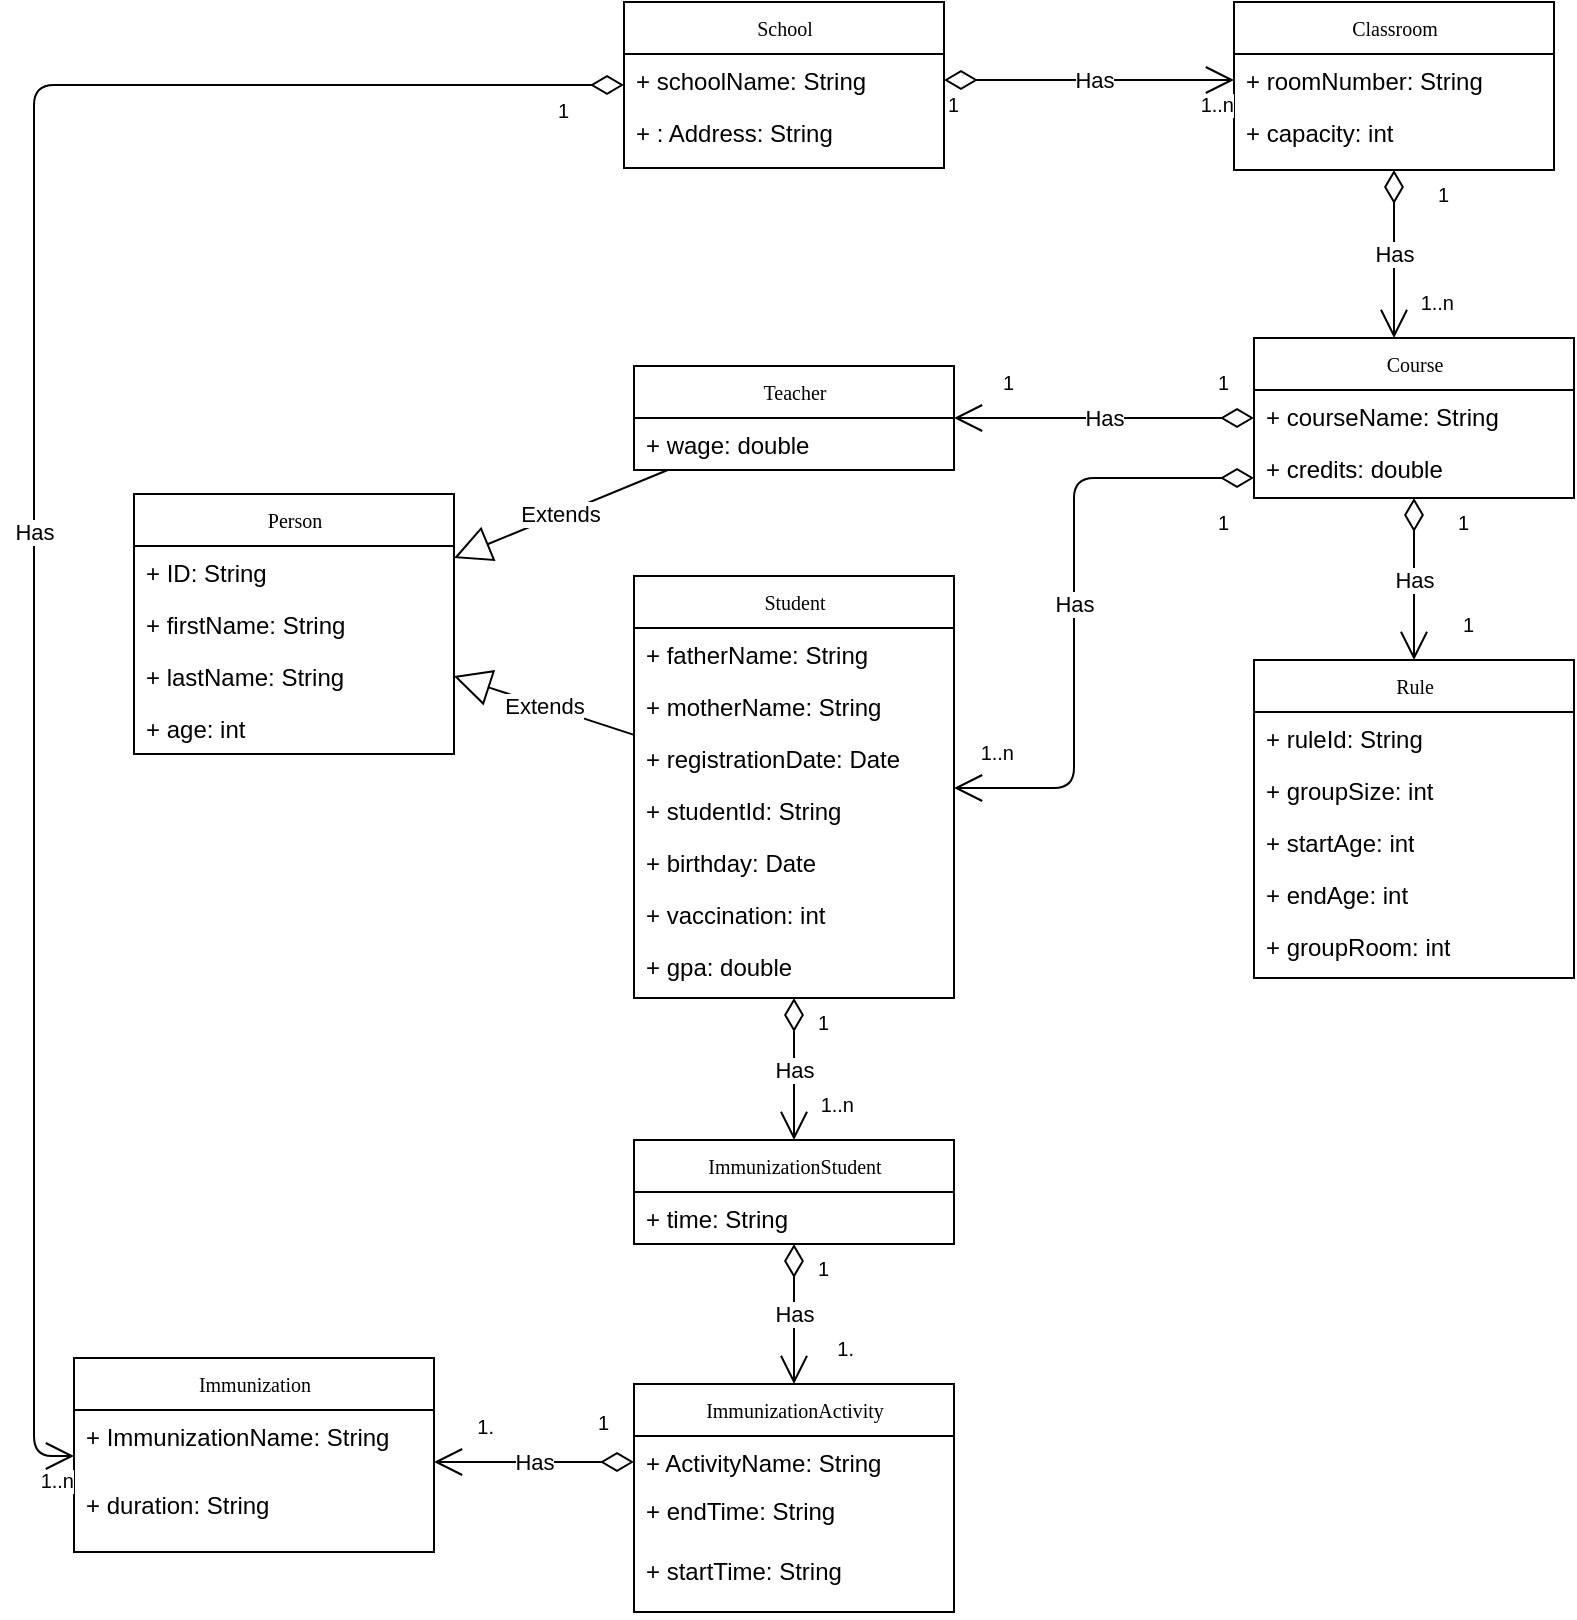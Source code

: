 <mxfile version="10.6.0" type="device"><diagram name="Page-1" id="c4acf3e9-155e-7222-9cf6-157b1a14988f"><mxGraphModel dx="1683" dy="888" grid="1" gridSize="10" guides="1" tooltips="1" connect="1" arrows="1" fold="1" page="1" pageScale="1" pageWidth="850" pageHeight="1100" background="#ffffff" math="0" shadow="0"><root><mxCell id="0"/><mxCell id="1" parent="0"/><mxCell id="17acba5748e5396b-2" value="Course" style="swimlane;html=1;fontStyle=0;childLayout=stackLayout;horizontal=1;startSize=26;fillColor=none;horizontalStack=0;resizeParent=1;resizeLast=0;collapsible=1;marginBottom=0;swimlaneFillColor=#ffffff;rounded=0;shadow=0;comic=0;labelBackgroundColor=none;strokeColor=#000000;strokeWidth=1;fontFamily=Verdana;fontSize=10;fontColor=#000000;align=center;" parent="1" vertex="1"><mxGeometry x="660" y="260" width="160" height="80" as="geometry"/></mxCell><mxCell id="17acba5748e5396b-3" value="+ courseName: String" style="text;html=1;strokeColor=none;fillColor=none;align=left;verticalAlign=top;spacingLeft=4;spacingRight=4;whiteSpace=wrap;overflow=hidden;rotatable=0;points=[[0,0.5],[1,0.5]];portConstraint=eastwest;" parent="17acba5748e5396b-2" vertex="1"><mxGeometry y="26" width="160" height="26" as="geometry"/></mxCell><mxCell id="17acba5748e5396b-4" value="+ credits: double" style="text;html=1;strokeColor=none;fillColor=none;align=left;verticalAlign=top;spacingLeft=4;spacingRight=4;whiteSpace=wrap;overflow=hidden;rotatable=0;points=[[0,0.5],[1,0.5]];portConstraint=eastwest;" parent="17acba5748e5396b-2" vertex="1"><mxGeometry y="52" width="160" height="26" as="geometry"/></mxCell><mxCell id="17acba5748e5396b-44" value="Rule" style="swimlane;html=1;fontStyle=0;childLayout=stackLayout;horizontal=1;startSize=26;fillColor=none;horizontalStack=0;resizeParent=1;resizeLast=0;collapsible=1;marginBottom=0;swimlaneFillColor=#ffffff;rounded=0;shadow=0;comic=0;labelBackgroundColor=none;strokeColor=#000000;strokeWidth=1;fontFamily=Verdana;fontSize=10;fontColor=#000000;align=center;" parent="1" vertex="1"><mxGeometry x="660" y="421" width="160" height="159" as="geometry"/></mxCell><mxCell id="17acba5748e5396b-45" value="+ ruleId: String" style="text;html=1;strokeColor=none;fillColor=none;align=left;verticalAlign=top;spacingLeft=4;spacingRight=4;whiteSpace=wrap;overflow=hidden;rotatable=0;points=[[0,0.5],[1,0.5]];portConstraint=eastwest;" parent="17acba5748e5396b-44" vertex="1"><mxGeometry y="26" width="160" height="26" as="geometry"/></mxCell><mxCell id="17acba5748e5396b-47" value="+ groupSize: int" style="text;html=1;strokeColor=none;fillColor=none;align=left;verticalAlign=top;spacingLeft=4;spacingRight=4;whiteSpace=wrap;overflow=hidden;rotatable=0;points=[[0,0.5],[1,0.5]];portConstraint=eastwest;" parent="17acba5748e5396b-44" vertex="1"><mxGeometry y="52" width="160" height="26" as="geometry"/></mxCell><mxCell id="805AUFbuXopkeradBNHH-20" value="+ startAge: int" style="text;html=1;strokeColor=none;fillColor=none;align=left;verticalAlign=top;spacingLeft=4;spacingRight=4;whiteSpace=wrap;overflow=hidden;rotatable=0;points=[[0,0.5],[1,0.5]];portConstraint=eastwest;" vertex="1" parent="17acba5748e5396b-44"><mxGeometry y="78" width="160" height="26" as="geometry"/></mxCell><mxCell id="805AUFbuXopkeradBNHH-21" value="+ endAge: int" style="text;html=1;strokeColor=none;fillColor=none;align=left;verticalAlign=top;spacingLeft=4;spacingRight=4;whiteSpace=wrap;overflow=hidden;rotatable=0;points=[[0,0.5],[1,0.5]];portConstraint=eastwest;" vertex="1" parent="17acba5748e5396b-44"><mxGeometry y="104" width="160" height="26" as="geometry"/></mxCell><mxCell id="805AUFbuXopkeradBNHH-22" value="+ groupRoom: int" style="text;html=1;strokeColor=none;fillColor=none;align=left;verticalAlign=top;spacingLeft=4;spacingRight=4;whiteSpace=wrap;overflow=hidden;rotatable=0;points=[[0,0.5],[1,0.5]];portConstraint=eastwest;" vertex="1" parent="17acba5748e5396b-44"><mxGeometry y="130" width="160" height="26" as="geometry"/></mxCell><mxCell id="5d2195bd80daf111-1" value="Classroom" style="swimlane;html=1;fontStyle=0;childLayout=stackLayout;horizontal=1;startSize=26;fillColor=none;horizontalStack=0;resizeParent=1;resizeLast=0;collapsible=1;marginBottom=0;swimlaneFillColor=#ffffff;rounded=0;shadow=0;comic=0;labelBackgroundColor=none;strokeColor=#000000;strokeWidth=1;fontFamily=Verdana;fontSize=10;fontColor=#000000;align=center;" parent="1" vertex="1"><mxGeometry x="650" y="92" width="160" height="84" as="geometry"/></mxCell><mxCell id="5d2195bd80daf111-2" value="+ roomNumber: String" style="text;html=1;strokeColor=none;fillColor=none;align=left;verticalAlign=top;spacingLeft=4;spacingRight=4;whiteSpace=wrap;overflow=hidden;rotatable=0;points=[[0,0.5],[1,0.5]];portConstraint=eastwest;" parent="5d2195bd80daf111-1" vertex="1"><mxGeometry y="26" width="160" height="26" as="geometry"/></mxCell><mxCell id="5d2195bd80daf111-3" value="+ capacity: int" style="text;html=1;strokeColor=none;fillColor=none;align=left;verticalAlign=top;spacingLeft=4;spacingRight=4;whiteSpace=wrap;overflow=hidden;rotatable=0;points=[[0,0.5],[1,0.5]];portConstraint=eastwest;" parent="5d2195bd80daf111-1" vertex="1"><mxGeometry y="52" width="160" height="26" as="geometry"/></mxCell><mxCell id="5d2195bd80daf111-5" value="School" style="swimlane;html=1;fontStyle=0;childLayout=stackLayout;horizontal=1;startSize=26;fillColor=none;horizontalStack=0;resizeParent=1;resizeLast=0;collapsible=1;marginBottom=0;swimlaneFillColor=#ffffff;rounded=0;shadow=0;comic=0;labelBackgroundColor=none;strokeColor=#000000;strokeWidth=1;fontFamily=Verdana;fontSize=10;fontColor=#000000;align=center;" parent="1" vertex="1"><mxGeometry x="345" y="92" width="160" height="83" as="geometry"/></mxCell><mxCell id="5d2195bd80daf111-6" value="+ schoolName: String" style="text;html=1;strokeColor=none;fillColor=none;align=left;verticalAlign=top;spacingLeft=4;spacingRight=4;whiteSpace=wrap;overflow=hidden;rotatable=0;points=[[0,0.5],[1,0.5]];portConstraint=eastwest;" parent="5d2195bd80daf111-5" vertex="1"><mxGeometry y="26" width="160" height="26" as="geometry"/></mxCell><mxCell id="5d2195bd80daf111-7" value="+ : Address: String" style="text;html=1;strokeColor=none;fillColor=none;align=left;verticalAlign=top;spacingLeft=4;spacingRight=4;whiteSpace=wrap;overflow=hidden;rotatable=0;points=[[0,0.5],[1,0.5]];portConstraint=eastwest;" parent="5d2195bd80daf111-5" vertex="1"><mxGeometry y="52" width="160" height="26" as="geometry"/></mxCell><mxCell id="805AUFbuXopkeradBNHH-14" value="Has" style="endArrow=open;html=1;endSize=12;startArrow=diamondThin;startSize=14;startFill=0;edgeStyle=orthogonalEdgeStyle;" edge="1" parent="1" source="5d2195bd80daf111-5" target="5d2195bd80daf111-1"><mxGeometry x="0.035" relative="1" as="geometry"><mxPoint x="90" y="590" as="sourcePoint"/><mxPoint x="500" y="600" as="targetPoint"/><Array as="points"><mxPoint x="570" y="131"/><mxPoint x="570" y="131"/></Array><mxPoint as="offset"/></mxGeometry></mxCell><mxCell id="805AUFbuXopkeradBNHH-15" value="1" style="resizable=0;html=1;align=left;verticalAlign=top;labelBackgroundColor=#ffffff;fontSize=10;" connectable="0" vertex="1" parent="805AUFbuXopkeradBNHH-14"><mxGeometry x="-1" relative="1" as="geometry"/></mxCell><mxCell id="805AUFbuXopkeradBNHH-16" value="1..n" style="resizable=0;html=1;align=right;verticalAlign=top;labelBackgroundColor=#ffffff;fontSize=10;" connectable="0" vertex="1" parent="805AUFbuXopkeradBNHH-14"><mxGeometry x="1" relative="1" as="geometry"/></mxCell><mxCell id="805AUFbuXopkeradBNHH-17" value="Has" style="endArrow=open;html=1;endSize=12;startArrow=diamondThin;startSize=14;startFill=0;edgeStyle=orthogonalEdgeStyle;" edge="1" parent="1" source="5d2195bd80daf111-1" target="17acba5748e5396b-2"><mxGeometry relative="1" as="geometry"><mxPoint x="430" y="300" as="sourcePoint"/><mxPoint x="590" y="300" as="targetPoint"/><Array as="points"><mxPoint x="730" y="240"/><mxPoint x="730" y="240"/></Array></mxGeometry></mxCell><mxCell id="805AUFbuXopkeradBNHH-18" value="1" style="resizable=0;html=1;align=left;verticalAlign=top;labelBackgroundColor=#ffffff;fontSize=10;" connectable="0" vertex="1" parent="805AUFbuXopkeradBNHH-17"><mxGeometry x="-1" relative="1" as="geometry"><mxPoint x="20" as="offset"/></mxGeometry></mxCell><mxCell id="805AUFbuXopkeradBNHH-19" value="1..n" style="resizable=0;html=1;align=right;verticalAlign=top;labelBackgroundColor=#ffffff;fontSize=10;" connectable="0" vertex="1" parent="805AUFbuXopkeradBNHH-17"><mxGeometry x="1" relative="1" as="geometry"><mxPoint x="30" y="-30" as="offset"/></mxGeometry></mxCell><mxCell id="805AUFbuXopkeradBNHH-23" value="Has" style="endArrow=open;html=1;endSize=12;startArrow=diamondThin;startSize=14;startFill=0;edgeStyle=orthogonalEdgeStyle;" edge="1" parent="1" source="17acba5748e5396b-2" target="17acba5748e5396b-44"><mxGeometry relative="1" as="geometry"><mxPoint x="740" y="186" as="sourcePoint"/><mxPoint x="740" y="270" as="targetPoint"/><Array as="points"><mxPoint x="740" y="410"/><mxPoint x="740" y="410"/></Array></mxGeometry></mxCell><mxCell id="805AUFbuXopkeradBNHH-24" value="1" style="resizable=0;html=1;align=left;verticalAlign=top;labelBackgroundColor=#ffffff;fontSize=10;" connectable="0" vertex="1" parent="805AUFbuXopkeradBNHH-23"><mxGeometry x="-1" relative="1" as="geometry"><mxPoint x="20" as="offset"/></mxGeometry></mxCell><mxCell id="805AUFbuXopkeradBNHH-25" value="1" style="resizable=0;html=1;align=right;verticalAlign=top;labelBackgroundColor=#ffffff;fontSize=10;" connectable="0" vertex="1" parent="805AUFbuXopkeradBNHH-23"><mxGeometry x="1" relative="1" as="geometry"><mxPoint x="30" y="-30" as="offset"/></mxGeometry></mxCell><mxCell id="805AUFbuXopkeradBNHH-26" value="Teacher" style="swimlane;html=1;fontStyle=0;childLayout=stackLayout;horizontal=1;startSize=26;fillColor=none;horizontalStack=0;resizeParent=1;resizeLast=0;collapsible=1;marginBottom=0;swimlaneFillColor=#ffffff;rounded=0;shadow=0;comic=0;labelBackgroundColor=none;strokeColor=#000000;strokeWidth=1;fontFamily=Verdana;fontSize=10;fontColor=#000000;align=center;" vertex="1" parent="1"><mxGeometry x="350" y="274" width="160" height="52" as="geometry"/></mxCell><mxCell id="805AUFbuXopkeradBNHH-28" value="+ wage: double" style="text;html=1;strokeColor=none;fillColor=none;align=left;verticalAlign=top;spacingLeft=4;spacingRight=4;whiteSpace=wrap;overflow=hidden;rotatable=0;points=[[0,0.5],[1,0.5]];portConstraint=eastwest;" vertex="1" parent="805AUFbuXopkeradBNHH-26"><mxGeometry y="26" width="160" height="26" as="geometry"/></mxCell><mxCell id="805AUFbuXopkeradBNHH-29" value="Student" style="swimlane;html=1;fontStyle=0;childLayout=stackLayout;horizontal=1;startSize=26;fillColor=none;horizontalStack=0;resizeParent=1;resizeLast=0;collapsible=1;marginBottom=0;swimlaneFillColor=#ffffff;rounded=0;shadow=0;comic=0;labelBackgroundColor=none;strokeColor=#000000;strokeWidth=1;fontFamily=Verdana;fontSize=10;fontColor=#000000;align=center;" vertex="1" parent="1"><mxGeometry x="350" y="379" width="160" height="211" as="geometry"/></mxCell><mxCell id="805AUFbuXopkeradBNHH-30" value="+ fatherName: String" style="text;html=1;strokeColor=none;fillColor=none;align=left;verticalAlign=top;spacingLeft=4;spacingRight=4;whiteSpace=wrap;overflow=hidden;rotatable=0;points=[[0,0.5],[1,0.5]];portConstraint=eastwest;" vertex="1" parent="805AUFbuXopkeradBNHH-29"><mxGeometry y="26" width="160" height="26" as="geometry"/></mxCell><mxCell id="805AUFbuXopkeradBNHH-31" value="+ motherName: String" style="text;html=1;strokeColor=none;fillColor=none;align=left;verticalAlign=top;spacingLeft=4;spacingRight=4;whiteSpace=wrap;overflow=hidden;rotatable=0;points=[[0,0.5],[1,0.5]];portConstraint=eastwest;" vertex="1" parent="805AUFbuXopkeradBNHH-29"><mxGeometry y="52" width="160" height="26" as="geometry"/></mxCell><mxCell id="805AUFbuXopkeradBNHH-32" value="+ registrationDate: Date" style="text;html=1;strokeColor=none;fillColor=none;align=left;verticalAlign=top;spacingLeft=4;spacingRight=4;whiteSpace=wrap;overflow=hidden;rotatable=0;points=[[0,0.5],[1,0.5]];portConstraint=eastwest;" vertex="1" parent="805AUFbuXopkeradBNHH-29"><mxGeometry y="78" width="160" height="26" as="geometry"/></mxCell><mxCell id="805AUFbuXopkeradBNHH-33" value="+ studentId: String" style="text;html=1;strokeColor=none;fillColor=none;align=left;verticalAlign=top;spacingLeft=4;spacingRight=4;whiteSpace=wrap;overflow=hidden;rotatable=0;points=[[0,0.5],[1,0.5]];portConstraint=eastwest;" vertex="1" parent="805AUFbuXopkeradBNHH-29"><mxGeometry y="104" width="160" height="26" as="geometry"/></mxCell><mxCell id="805AUFbuXopkeradBNHH-35" value="+ birthday: Date" style="text;html=1;strokeColor=none;fillColor=none;align=left;verticalAlign=top;spacingLeft=4;spacingRight=4;whiteSpace=wrap;overflow=hidden;rotatable=0;points=[[0,0.5],[1,0.5]];portConstraint=eastwest;" vertex="1" parent="805AUFbuXopkeradBNHH-29"><mxGeometry y="130" width="160" height="26" as="geometry"/></mxCell><mxCell id="805AUFbuXopkeradBNHH-36" value="+ vaccination: int" style="text;html=1;strokeColor=none;fillColor=none;align=left;verticalAlign=top;spacingLeft=4;spacingRight=4;whiteSpace=wrap;overflow=hidden;rotatable=0;points=[[0,0.5],[1,0.5]];portConstraint=eastwest;" vertex="1" parent="805AUFbuXopkeradBNHH-29"><mxGeometry y="156" width="160" height="26" as="geometry"/></mxCell><mxCell id="805AUFbuXopkeradBNHH-34" value="+ gpa: double" style="text;html=1;strokeColor=none;fillColor=none;align=left;verticalAlign=top;spacingLeft=4;spacingRight=4;whiteSpace=wrap;overflow=hidden;rotatable=0;points=[[0,0.5],[1,0.5]];portConstraint=eastwest;" vertex="1" parent="805AUFbuXopkeradBNHH-29"><mxGeometry y="182" width="160" height="28" as="geometry"/></mxCell><mxCell id="805AUFbuXopkeradBNHH-37" value="Has" style="endArrow=open;html=1;endSize=12;startArrow=diamondThin;startSize=14;startFill=0;edgeStyle=orthogonalEdgeStyle;" edge="1" parent="1" source="17acba5748e5396b-2" target="805AUFbuXopkeradBNHH-26"><mxGeometry relative="1" as="geometry"><mxPoint x="750" y="350" as="sourcePoint"/><mxPoint x="750" y="431" as="targetPoint"/><Array as="points"/></mxGeometry></mxCell><mxCell id="805AUFbuXopkeradBNHH-38" value="1" style="resizable=0;html=1;align=left;verticalAlign=top;labelBackgroundColor=#ffffff;fontSize=10;" connectable="0" vertex="1" parent="805AUFbuXopkeradBNHH-37"><mxGeometry x="-1" relative="1" as="geometry"><mxPoint x="-20" y="-30" as="offset"/></mxGeometry></mxCell><mxCell id="805AUFbuXopkeradBNHH-39" value="1" style="resizable=0;html=1;align=right;verticalAlign=top;labelBackgroundColor=#ffffff;fontSize=10;" connectable="0" vertex="1" parent="805AUFbuXopkeradBNHH-37"><mxGeometry x="1" relative="1" as="geometry"><mxPoint x="30" y="-30" as="offset"/></mxGeometry></mxCell><mxCell id="805AUFbuXopkeradBNHH-40" value="Has" style="endArrow=open;html=1;endSize=12;startArrow=diamondThin;startSize=14;startFill=0;edgeStyle=orthogonalEdgeStyle;" edge="1" parent="1" source="17acba5748e5396b-2" target="805AUFbuXopkeradBNHH-29"><mxGeometry relative="1" as="geometry"><mxPoint x="750" y="350" as="sourcePoint"/><mxPoint x="750" y="431" as="targetPoint"/><Array as="points"><mxPoint x="570" y="330"/><mxPoint x="570" y="485"/></Array></mxGeometry></mxCell><mxCell id="805AUFbuXopkeradBNHH-41" value="1" style="resizable=0;html=1;align=left;verticalAlign=top;labelBackgroundColor=#ffffff;fontSize=10;" connectable="0" vertex="1" parent="805AUFbuXopkeradBNHH-40"><mxGeometry x="-1" relative="1" as="geometry"><mxPoint x="-20" y="10" as="offset"/></mxGeometry></mxCell><mxCell id="805AUFbuXopkeradBNHH-42" value="1..n" style="resizable=0;html=1;align=right;verticalAlign=top;labelBackgroundColor=#ffffff;fontSize=10;" connectable="0" vertex="1" parent="805AUFbuXopkeradBNHH-40"><mxGeometry x="1" relative="1" as="geometry"><mxPoint x="30" y="-30" as="offset"/></mxGeometry></mxCell><mxCell id="805AUFbuXopkeradBNHH-43" value="Person" style="swimlane;html=1;fontStyle=0;childLayout=stackLayout;horizontal=1;startSize=26;fillColor=none;horizontalStack=0;resizeParent=1;resizeLast=0;collapsible=1;marginBottom=0;swimlaneFillColor=#ffffff;rounded=0;shadow=0;comic=0;labelBackgroundColor=none;strokeColor=#000000;strokeWidth=1;fontFamily=Verdana;fontSize=10;fontColor=#000000;align=center;" vertex="1" parent="1"><mxGeometry x="100" y="338" width="160" height="130" as="geometry"/></mxCell><mxCell id="805AUFbuXopkeradBNHH-44" value="+ ID: String" style="text;html=1;strokeColor=none;fillColor=none;align=left;verticalAlign=top;spacingLeft=4;spacingRight=4;whiteSpace=wrap;overflow=hidden;rotatable=0;points=[[0,0.5],[1,0.5]];portConstraint=eastwest;" vertex="1" parent="805AUFbuXopkeradBNHH-43"><mxGeometry y="26" width="160" height="26" as="geometry"/></mxCell><mxCell id="805AUFbuXopkeradBNHH-45" value="+ firstName: String" style="text;html=1;strokeColor=none;fillColor=none;align=left;verticalAlign=top;spacingLeft=4;spacingRight=4;whiteSpace=wrap;overflow=hidden;rotatable=0;points=[[0,0.5],[1,0.5]];portConstraint=eastwest;" vertex="1" parent="805AUFbuXopkeradBNHH-43"><mxGeometry y="52" width="160" height="26" as="geometry"/></mxCell><mxCell id="805AUFbuXopkeradBNHH-46" value="+ lastName: String" style="text;html=1;strokeColor=none;fillColor=none;align=left;verticalAlign=top;spacingLeft=4;spacingRight=4;whiteSpace=wrap;overflow=hidden;rotatable=0;points=[[0,0.5],[1,0.5]];portConstraint=eastwest;" vertex="1" parent="805AUFbuXopkeradBNHH-43"><mxGeometry y="78" width="160" height="26" as="geometry"/></mxCell><mxCell id="805AUFbuXopkeradBNHH-47" value="+ age: int" style="text;html=1;strokeColor=none;fillColor=none;align=left;verticalAlign=top;spacingLeft=4;spacingRight=4;whiteSpace=wrap;overflow=hidden;rotatable=0;points=[[0,0.5],[1,0.5]];portConstraint=eastwest;" vertex="1" parent="805AUFbuXopkeradBNHH-43"><mxGeometry y="104" width="160" height="26" as="geometry"/></mxCell><mxCell id="805AUFbuXopkeradBNHH-51" value="Extends" style="endArrow=block;endSize=16;endFill=0;html=1;" edge="1" parent="1" source="805AUFbuXopkeradBNHH-26" target="805AUFbuXopkeradBNHH-43"><mxGeometry width="160" relative="1" as="geometry"><mxPoint x="140" y="240" as="sourcePoint"/><mxPoint x="300" y="240" as="targetPoint"/></mxGeometry></mxCell><mxCell id="805AUFbuXopkeradBNHH-52" value="Extends" style="endArrow=block;endSize=16;endFill=0;html=1;" edge="1" parent="1" source="805AUFbuXopkeradBNHH-29" target="805AUFbuXopkeradBNHH-43"><mxGeometry width="160" relative="1" as="geometry"><mxPoint x="360" y="334.516" as="sourcePoint"/><mxPoint x="210" y="380.484" as="targetPoint"/></mxGeometry></mxCell><mxCell id="805AUFbuXopkeradBNHH-53" value="ImmunizationStudent" style="swimlane;html=1;fontStyle=0;childLayout=stackLayout;horizontal=1;startSize=26;fillColor=none;horizontalStack=0;resizeParent=1;resizeLast=0;collapsible=1;marginBottom=0;swimlaneFillColor=#ffffff;rounded=0;shadow=0;comic=0;labelBackgroundColor=none;strokeColor=#000000;strokeWidth=1;fontFamily=Verdana;fontSize=10;fontColor=#000000;align=center;" vertex="1" parent="1"><mxGeometry x="350" y="661" width="160" height="52" as="geometry"/></mxCell><mxCell id="805AUFbuXopkeradBNHH-54" value="+ time: String" style="text;html=1;strokeColor=none;fillColor=none;align=left;verticalAlign=top;spacingLeft=4;spacingRight=4;whiteSpace=wrap;overflow=hidden;rotatable=0;points=[[0,0.5],[1,0.5]];portConstraint=eastwest;" vertex="1" parent="805AUFbuXopkeradBNHH-53"><mxGeometry y="26" width="160" height="26" as="geometry"/></mxCell><mxCell id="805AUFbuXopkeradBNHH-56" value="Has" style="endArrow=open;html=1;endSize=12;startArrow=diamondThin;startSize=14;startFill=0;edgeStyle=orthogonalEdgeStyle;" edge="1" parent="1" source="805AUFbuXopkeradBNHH-29" target="805AUFbuXopkeradBNHH-53"><mxGeometry relative="1" as="geometry"><mxPoint x="750" y="350" as="sourcePoint"/><mxPoint x="750" y="431" as="targetPoint"/><Array as="points"><mxPoint x="450" y="590"/><mxPoint x="450" y="590"/></Array></mxGeometry></mxCell><mxCell id="805AUFbuXopkeradBNHH-57" value="1" style="resizable=0;html=1;align=left;verticalAlign=top;labelBackgroundColor=#ffffff;fontSize=10;" connectable="0" vertex="1" parent="805AUFbuXopkeradBNHH-56"><mxGeometry x="-1" relative="1" as="geometry"><mxPoint x="10" y="123" as="offset"/></mxGeometry></mxCell><mxCell id="805AUFbuXopkeradBNHH-58" value="1..n" style="resizable=0;html=1;align=right;verticalAlign=top;labelBackgroundColor=#ffffff;fontSize=10;" connectable="0" vertex="1" parent="805AUFbuXopkeradBNHH-56"><mxGeometry x="1" relative="1" as="geometry"><mxPoint x="30" y="-30" as="offset"/></mxGeometry></mxCell><mxCell id="805AUFbuXopkeradBNHH-59" value="ImmunizationActivity" style="swimlane;html=1;fontStyle=0;childLayout=stackLayout;horizontal=1;startSize=26;fillColor=none;horizontalStack=0;resizeParent=1;resizeLast=0;collapsible=1;marginBottom=0;swimlaneFillColor=#ffffff;rounded=0;shadow=0;comic=0;labelBackgroundColor=none;strokeColor=#000000;strokeWidth=1;fontFamily=Verdana;fontSize=10;fontColor=#000000;align=center;" vertex="1" parent="1"><mxGeometry x="350" y="783" width="160" height="114" as="geometry"/></mxCell><mxCell id="805AUFbuXopkeradBNHH-60" value="+ ActivityName: String" style="text;html=1;strokeColor=none;fillColor=none;align=left;verticalAlign=top;spacingLeft=4;spacingRight=4;whiteSpace=wrap;overflow=hidden;rotatable=0;points=[[0,0.5],[1,0.5]];portConstraint=eastwest;" vertex="1" parent="805AUFbuXopkeradBNHH-59"><mxGeometry y="26" width="160" height="24" as="geometry"/></mxCell><mxCell id="805AUFbuXopkeradBNHH-62" value="+ endTime: String" style="text;html=1;strokeColor=none;fillColor=none;align=left;verticalAlign=top;spacingLeft=4;spacingRight=4;whiteSpace=wrap;overflow=hidden;rotatable=0;points=[[0,0.5],[1,0.5]];portConstraint=eastwest;" vertex="1" parent="805AUFbuXopkeradBNHH-59"><mxGeometry y="50" width="160" height="34" as="geometry"/></mxCell><mxCell id="805AUFbuXopkeradBNHH-61" value="+ startTime: String" style="text;html=1;strokeColor=none;fillColor=none;align=left;verticalAlign=top;spacingLeft=4;spacingRight=4;whiteSpace=wrap;overflow=hidden;rotatable=0;points=[[0,0.5],[1,0.5]];portConstraint=eastwest;" vertex="1" parent="1"><mxGeometry x="350" y="863" width="160" height="34" as="geometry"/></mxCell><mxCell id="805AUFbuXopkeradBNHH-63" value="Has" style="endArrow=open;html=1;endSize=12;startArrow=diamondThin;startSize=14;startFill=0;edgeStyle=orthogonalEdgeStyle;" edge="1" parent="1" source="805AUFbuXopkeradBNHH-53" target="805AUFbuXopkeradBNHH-59"><mxGeometry relative="1" as="geometry"><mxPoint x="440" y="600" as="sourcePoint"/><mxPoint x="440" y="671" as="targetPoint"/><Array as="points"/></mxGeometry></mxCell><mxCell id="805AUFbuXopkeradBNHH-64" value="1" style="resizable=0;html=1;align=left;verticalAlign=top;labelBackgroundColor=#ffffff;fontSize=10;" connectable="0" vertex="1" parent="805AUFbuXopkeradBNHH-63"><mxGeometry x="-1" relative="1" as="geometry"><mxPoint x="10" y="-123" as="offset"/></mxGeometry></mxCell><mxCell id="805AUFbuXopkeradBNHH-65" value="1." style="resizable=0;html=1;align=right;verticalAlign=top;labelBackgroundColor=#ffffff;fontSize=10;" connectable="0" vertex="1" parent="805AUFbuXopkeradBNHH-63"><mxGeometry x="1" relative="1" as="geometry"><mxPoint x="30" y="-30" as="offset"/></mxGeometry></mxCell><mxCell id="805AUFbuXopkeradBNHH-66" value="Immunization" style="swimlane;html=1;fontStyle=0;childLayout=stackLayout;horizontal=1;startSize=26;fillColor=none;horizontalStack=0;resizeParent=1;resizeLast=0;collapsible=1;marginBottom=0;swimlaneFillColor=#ffffff;rounded=0;shadow=0;comic=0;labelBackgroundColor=none;strokeColor=#000000;strokeWidth=1;fontFamily=Verdana;fontSize=10;fontColor=#000000;align=center;" vertex="1" parent="1"><mxGeometry x="70" y="770" width="180" height="97" as="geometry"/></mxCell><mxCell id="805AUFbuXopkeradBNHH-67" value="+ ImmunizationName: String" style="text;html=1;strokeColor=none;fillColor=none;align=left;verticalAlign=top;spacingLeft=4;spacingRight=4;whiteSpace=wrap;overflow=hidden;rotatable=0;points=[[0,0.5],[1,0.5]];portConstraint=eastwest;" vertex="1" parent="805AUFbuXopkeradBNHH-66"><mxGeometry y="26" width="180" height="34" as="geometry"/></mxCell><mxCell id="805AUFbuXopkeradBNHH-68" value="+ duration: String" style="text;html=1;strokeColor=none;fillColor=none;align=left;verticalAlign=top;spacingLeft=4;spacingRight=4;whiteSpace=wrap;overflow=hidden;rotatable=0;points=[[0,0.5],[1,0.5]];portConstraint=eastwest;" vertex="1" parent="805AUFbuXopkeradBNHH-66"><mxGeometry y="60" width="180" height="34" as="geometry"/></mxCell><mxCell id="805AUFbuXopkeradBNHH-69" value="Has" style="endArrow=open;html=1;endSize=12;startArrow=diamondThin;startSize=14;startFill=0;edgeStyle=orthogonalEdgeStyle;" edge="1" parent="1" source="805AUFbuXopkeradBNHH-59" target="805AUFbuXopkeradBNHH-66"><mxGeometry relative="1" as="geometry"><mxPoint x="440" y="723" as="sourcePoint"/><mxPoint x="440" y="793" as="targetPoint"/><Array as="points"><mxPoint x="320" y="822"/><mxPoint x="320" y="822"/></Array></mxGeometry></mxCell><mxCell id="805AUFbuXopkeradBNHH-70" value="1" style="resizable=0;html=1;align=left;verticalAlign=top;labelBackgroundColor=#ffffff;fontSize=10;" connectable="0" vertex="1" parent="805AUFbuXopkeradBNHH-69"><mxGeometry x="-1" relative="1" as="geometry"><mxPoint x="-20" y="-32" as="offset"/></mxGeometry></mxCell><mxCell id="805AUFbuXopkeradBNHH-71" value="1." style="resizable=0;html=1;align=right;verticalAlign=top;labelBackgroundColor=#ffffff;fontSize=10;" connectable="0" vertex="1" parent="805AUFbuXopkeradBNHH-69"><mxGeometry x="1" relative="1" as="geometry"><mxPoint x="30" y="-30" as="offset"/></mxGeometry></mxCell><mxCell id="805AUFbuXopkeradBNHH-78" value="Has" style="endArrow=open;html=1;endSize=12;startArrow=diamondThin;startSize=14;startFill=0;edgeStyle=orthogonalEdgeStyle;" edge="1" parent="1" source="5d2195bd80daf111-5" target="805AUFbuXopkeradBNHH-66"><mxGeometry x="0.035" relative="1" as="geometry"><mxPoint x="515" y="141" as="sourcePoint"/><mxPoint x="60" y="500" as="targetPoint"/><Array as="points"><mxPoint x="50" y="134"/><mxPoint x="50" y="819"/></Array><mxPoint as="offset"/></mxGeometry></mxCell><mxCell id="805AUFbuXopkeradBNHH-79" value="1" style="resizable=0;html=1;align=left;verticalAlign=top;labelBackgroundColor=#ffffff;fontSize=10;" connectable="0" vertex="1" parent="805AUFbuXopkeradBNHH-78"><mxGeometry x="-1" relative="1" as="geometry"><mxPoint x="-35" as="offset"/></mxGeometry></mxCell><mxCell id="805AUFbuXopkeradBNHH-80" value="1..n" style="resizable=0;html=1;align=right;verticalAlign=top;labelBackgroundColor=#ffffff;fontSize=10;" connectable="0" vertex="1" parent="805AUFbuXopkeradBNHH-78"><mxGeometry x="1" relative="1" as="geometry"/></mxCell></root></mxGraphModel></diagram></mxfile>